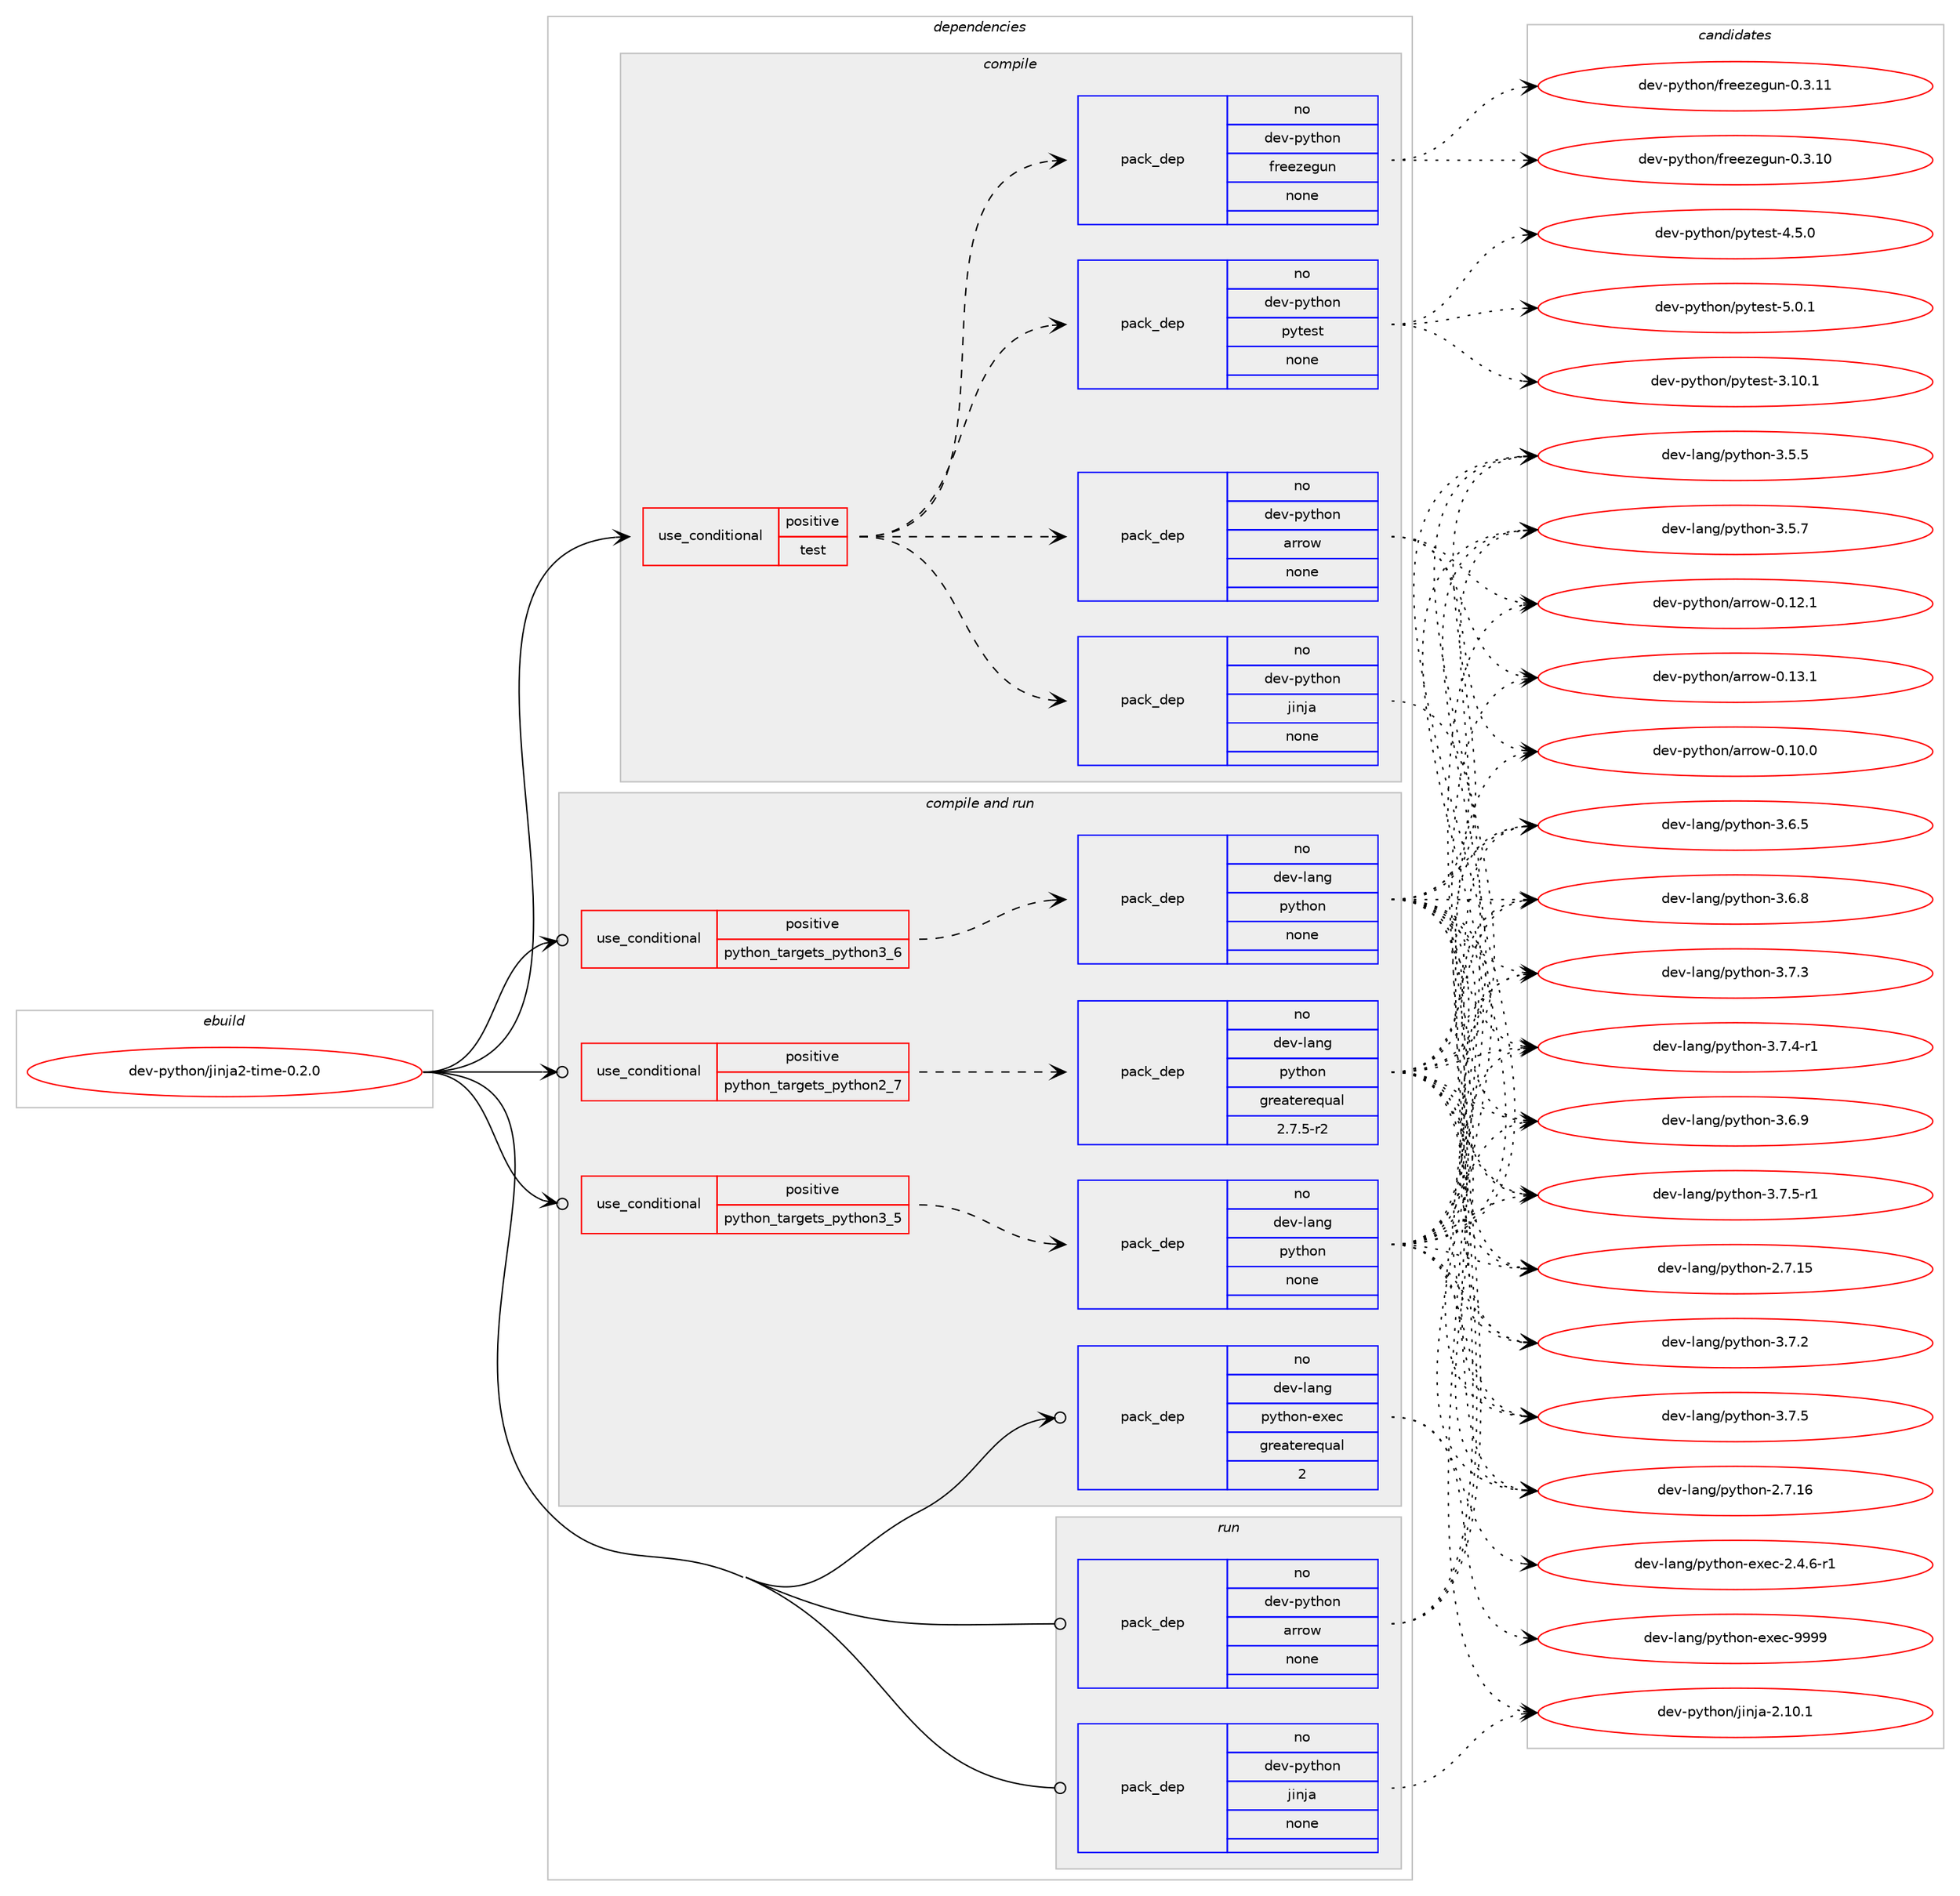 digraph prolog {

# *************
# Graph options
# *************

newrank=true;
concentrate=true;
compound=true;
graph [rankdir=LR,fontname=Helvetica,fontsize=10,ranksep=1.5];#, ranksep=2.5, nodesep=0.2];
edge  [arrowhead=vee];
node  [fontname=Helvetica,fontsize=10];

# **********
# The ebuild
# **********

subgraph cluster_leftcol {
color=gray;
rank=same;
label=<<i>ebuild</i>>;
id [label="dev-python/jinja2-time-0.2.0", color=red, width=4, href="../dev-python/jinja2-time-0.2.0.svg"];
}

# ****************
# The dependencies
# ****************

subgraph cluster_midcol {
color=gray;
label=<<i>dependencies</i>>;
subgraph cluster_compile {
fillcolor="#eeeeee";
style=filled;
label=<<i>compile</i>>;
subgraph cond141389 {
dependency611104 [label=<<TABLE BORDER="0" CELLBORDER="1" CELLSPACING="0" CELLPADDING="4"><TR><TD ROWSPAN="3" CELLPADDING="10">use_conditional</TD></TR><TR><TD>positive</TD></TR><TR><TD>test</TD></TR></TABLE>>, shape=none, color=red];
subgraph pack457916 {
dependency611105 [label=<<TABLE BORDER="0" CELLBORDER="1" CELLSPACING="0" CELLPADDING="4" WIDTH="220"><TR><TD ROWSPAN="6" CELLPADDING="30">pack_dep</TD></TR><TR><TD WIDTH="110">no</TD></TR><TR><TD>dev-python</TD></TR><TR><TD>pytest</TD></TR><TR><TD>none</TD></TR><TR><TD></TD></TR></TABLE>>, shape=none, color=blue];
}
dependency611104:e -> dependency611105:w [weight=20,style="dashed",arrowhead="vee"];
subgraph pack457917 {
dependency611106 [label=<<TABLE BORDER="0" CELLBORDER="1" CELLSPACING="0" CELLPADDING="4" WIDTH="220"><TR><TD ROWSPAN="6" CELLPADDING="30">pack_dep</TD></TR><TR><TD WIDTH="110">no</TD></TR><TR><TD>dev-python</TD></TR><TR><TD>freezegun</TD></TR><TR><TD>none</TD></TR><TR><TD></TD></TR></TABLE>>, shape=none, color=blue];
}
dependency611104:e -> dependency611106:w [weight=20,style="dashed",arrowhead="vee"];
subgraph pack457918 {
dependency611107 [label=<<TABLE BORDER="0" CELLBORDER="1" CELLSPACING="0" CELLPADDING="4" WIDTH="220"><TR><TD ROWSPAN="6" CELLPADDING="30">pack_dep</TD></TR><TR><TD WIDTH="110">no</TD></TR><TR><TD>dev-python</TD></TR><TR><TD>arrow</TD></TR><TR><TD>none</TD></TR><TR><TD></TD></TR></TABLE>>, shape=none, color=blue];
}
dependency611104:e -> dependency611107:w [weight=20,style="dashed",arrowhead="vee"];
subgraph pack457919 {
dependency611108 [label=<<TABLE BORDER="0" CELLBORDER="1" CELLSPACING="0" CELLPADDING="4" WIDTH="220"><TR><TD ROWSPAN="6" CELLPADDING="30">pack_dep</TD></TR><TR><TD WIDTH="110">no</TD></TR><TR><TD>dev-python</TD></TR><TR><TD>jinja</TD></TR><TR><TD>none</TD></TR><TR><TD></TD></TR></TABLE>>, shape=none, color=blue];
}
dependency611104:e -> dependency611108:w [weight=20,style="dashed",arrowhead="vee"];
}
id:e -> dependency611104:w [weight=20,style="solid",arrowhead="vee"];
}
subgraph cluster_compileandrun {
fillcolor="#eeeeee";
style=filled;
label=<<i>compile and run</i>>;
subgraph cond141390 {
dependency611109 [label=<<TABLE BORDER="0" CELLBORDER="1" CELLSPACING="0" CELLPADDING="4"><TR><TD ROWSPAN="3" CELLPADDING="10">use_conditional</TD></TR><TR><TD>positive</TD></TR><TR><TD>python_targets_python2_7</TD></TR></TABLE>>, shape=none, color=red];
subgraph pack457920 {
dependency611110 [label=<<TABLE BORDER="0" CELLBORDER="1" CELLSPACING="0" CELLPADDING="4" WIDTH="220"><TR><TD ROWSPAN="6" CELLPADDING="30">pack_dep</TD></TR><TR><TD WIDTH="110">no</TD></TR><TR><TD>dev-lang</TD></TR><TR><TD>python</TD></TR><TR><TD>greaterequal</TD></TR><TR><TD>2.7.5-r2</TD></TR></TABLE>>, shape=none, color=blue];
}
dependency611109:e -> dependency611110:w [weight=20,style="dashed",arrowhead="vee"];
}
id:e -> dependency611109:w [weight=20,style="solid",arrowhead="odotvee"];
subgraph cond141391 {
dependency611111 [label=<<TABLE BORDER="0" CELLBORDER="1" CELLSPACING="0" CELLPADDING="4"><TR><TD ROWSPAN="3" CELLPADDING="10">use_conditional</TD></TR><TR><TD>positive</TD></TR><TR><TD>python_targets_python3_5</TD></TR></TABLE>>, shape=none, color=red];
subgraph pack457921 {
dependency611112 [label=<<TABLE BORDER="0" CELLBORDER="1" CELLSPACING="0" CELLPADDING="4" WIDTH="220"><TR><TD ROWSPAN="6" CELLPADDING="30">pack_dep</TD></TR><TR><TD WIDTH="110">no</TD></TR><TR><TD>dev-lang</TD></TR><TR><TD>python</TD></TR><TR><TD>none</TD></TR><TR><TD></TD></TR></TABLE>>, shape=none, color=blue];
}
dependency611111:e -> dependency611112:w [weight=20,style="dashed",arrowhead="vee"];
}
id:e -> dependency611111:w [weight=20,style="solid",arrowhead="odotvee"];
subgraph cond141392 {
dependency611113 [label=<<TABLE BORDER="0" CELLBORDER="1" CELLSPACING="0" CELLPADDING="4"><TR><TD ROWSPAN="3" CELLPADDING="10">use_conditional</TD></TR><TR><TD>positive</TD></TR><TR><TD>python_targets_python3_6</TD></TR></TABLE>>, shape=none, color=red];
subgraph pack457922 {
dependency611114 [label=<<TABLE BORDER="0" CELLBORDER="1" CELLSPACING="0" CELLPADDING="4" WIDTH="220"><TR><TD ROWSPAN="6" CELLPADDING="30">pack_dep</TD></TR><TR><TD WIDTH="110">no</TD></TR><TR><TD>dev-lang</TD></TR><TR><TD>python</TD></TR><TR><TD>none</TD></TR><TR><TD></TD></TR></TABLE>>, shape=none, color=blue];
}
dependency611113:e -> dependency611114:w [weight=20,style="dashed",arrowhead="vee"];
}
id:e -> dependency611113:w [weight=20,style="solid",arrowhead="odotvee"];
subgraph pack457923 {
dependency611115 [label=<<TABLE BORDER="0" CELLBORDER="1" CELLSPACING="0" CELLPADDING="4" WIDTH="220"><TR><TD ROWSPAN="6" CELLPADDING="30">pack_dep</TD></TR><TR><TD WIDTH="110">no</TD></TR><TR><TD>dev-lang</TD></TR><TR><TD>python-exec</TD></TR><TR><TD>greaterequal</TD></TR><TR><TD>2</TD></TR></TABLE>>, shape=none, color=blue];
}
id:e -> dependency611115:w [weight=20,style="solid",arrowhead="odotvee"];
}
subgraph cluster_run {
fillcolor="#eeeeee";
style=filled;
label=<<i>run</i>>;
subgraph pack457924 {
dependency611116 [label=<<TABLE BORDER="0" CELLBORDER="1" CELLSPACING="0" CELLPADDING="4" WIDTH="220"><TR><TD ROWSPAN="6" CELLPADDING="30">pack_dep</TD></TR><TR><TD WIDTH="110">no</TD></TR><TR><TD>dev-python</TD></TR><TR><TD>arrow</TD></TR><TR><TD>none</TD></TR><TR><TD></TD></TR></TABLE>>, shape=none, color=blue];
}
id:e -> dependency611116:w [weight=20,style="solid",arrowhead="odot"];
subgraph pack457925 {
dependency611117 [label=<<TABLE BORDER="0" CELLBORDER="1" CELLSPACING="0" CELLPADDING="4" WIDTH="220"><TR><TD ROWSPAN="6" CELLPADDING="30">pack_dep</TD></TR><TR><TD WIDTH="110">no</TD></TR><TR><TD>dev-python</TD></TR><TR><TD>jinja</TD></TR><TR><TD>none</TD></TR><TR><TD></TD></TR></TABLE>>, shape=none, color=blue];
}
id:e -> dependency611117:w [weight=20,style="solid",arrowhead="odot"];
}
}

# **************
# The candidates
# **************

subgraph cluster_choices {
rank=same;
color=gray;
label=<<i>candidates</i>>;

subgraph choice457916 {
color=black;
nodesep=1;
choice100101118451121211161041111104711212111610111511645514649484649 [label="dev-python/pytest-3.10.1", color=red, width=4,href="../dev-python/pytest-3.10.1.svg"];
choice1001011184511212111610411111047112121116101115116455246534648 [label="dev-python/pytest-4.5.0", color=red, width=4,href="../dev-python/pytest-4.5.0.svg"];
choice1001011184511212111610411111047112121116101115116455346484649 [label="dev-python/pytest-5.0.1", color=red, width=4,href="../dev-python/pytest-5.0.1.svg"];
dependency611105:e -> choice100101118451121211161041111104711212111610111511645514649484649:w [style=dotted,weight="100"];
dependency611105:e -> choice1001011184511212111610411111047112121116101115116455246534648:w [style=dotted,weight="100"];
dependency611105:e -> choice1001011184511212111610411111047112121116101115116455346484649:w [style=dotted,weight="100"];
}
subgraph choice457917 {
color=black;
nodesep=1;
choice100101118451121211161041111104710211410110112210110311711045484651464948 [label="dev-python/freezegun-0.3.10", color=red, width=4,href="../dev-python/freezegun-0.3.10.svg"];
choice100101118451121211161041111104710211410110112210110311711045484651464949 [label="dev-python/freezegun-0.3.11", color=red, width=4,href="../dev-python/freezegun-0.3.11.svg"];
dependency611106:e -> choice100101118451121211161041111104710211410110112210110311711045484651464948:w [style=dotted,weight="100"];
dependency611106:e -> choice100101118451121211161041111104710211410110112210110311711045484651464949:w [style=dotted,weight="100"];
}
subgraph choice457918 {
color=black;
nodesep=1;
choice10010111845112121116104111110479711411411111945484649484648 [label="dev-python/arrow-0.10.0", color=red, width=4,href="../dev-python/arrow-0.10.0.svg"];
choice10010111845112121116104111110479711411411111945484649504649 [label="dev-python/arrow-0.12.1", color=red, width=4,href="../dev-python/arrow-0.12.1.svg"];
choice10010111845112121116104111110479711411411111945484649514649 [label="dev-python/arrow-0.13.1", color=red, width=4,href="../dev-python/arrow-0.13.1.svg"];
dependency611107:e -> choice10010111845112121116104111110479711411411111945484649484648:w [style=dotted,weight="100"];
dependency611107:e -> choice10010111845112121116104111110479711411411111945484649504649:w [style=dotted,weight="100"];
dependency611107:e -> choice10010111845112121116104111110479711411411111945484649514649:w [style=dotted,weight="100"];
}
subgraph choice457919 {
color=black;
nodesep=1;
choice10010111845112121116104111110471061051101069745504649484649 [label="dev-python/jinja-2.10.1", color=red, width=4,href="../dev-python/jinja-2.10.1.svg"];
dependency611108:e -> choice10010111845112121116104111110471061051101069745504649484649:w [style=dotted,weight="100"];
}
subgraph choice457920 {
color=black;
nodesep=1;
choice10010111845108971101034711212111610411111045504655464953 [label="dev-lang/python-2.7.15", color=red, width=4,href="../dev-lang/python-2.7.15.svg"];
choice10010111845108971101034711212111610411111045504655464954 [label="dev-lang/python-2.7.16", color=red, width=4,href="../dev-lang/python-2.7.16.svg"];
choice100101118451089711010347112121116104111110455146534653 [label="dev-lang/python-3.5.5", color=red, width=4,href="../dev-lang/python-3.5.5.svg"];
choice100101118451089711010347112121116104111110455146534655 [label="dev-lang/python-3.5.7", color=red, width=4,href="../dev-lang/python-3.5.7.svg"];
choice100101118451089711010347112121116104111110455146544653 [label="dev-lang/python-3.6.5", color=red, width=4,href="../dev-lang/python-3.6.5.svg"];
choice100101118451089711010347112121116104111110455146544656 [label="dev-lang/python-3.6.8", color=red, width=4,href="../dev-lang/python-3.6.8.svg"];
choice100101118451089711010347112121116104111110455146544657 [label="dev-lang/python-3.6.9", color=red, width=4,href="../dev-lang/python-3.6.9.svg"];
choice100101118451089711010347112121116104111110455146554650 [label="dev-lang/python-3.7.2", color=red, width=4,href="../dev-lang/python-3.7.2.svg"];
choice100101118451089711010347112121116104111110455146554651 [label="dev-lang/python-3.7.3", color=red, width=4,href="../dev-lang/python-3.7.3.svg"];
choice1001011184510897110103471121211161041111104551465546524511449 [label="dev-lang/python-3.7.4-r1", color=red, width=4,href="../dev-lang/python-3.7.4-r1.svg"];
choice100101118451089711010347112121116104111110455146554653 [label="dev-lang/python-3.7.5", color=red, width=4,href="../dev-lang/python-3.7.5.svg"];
choice1001011184510897110103471121211161041111104551465546534511449 [label="dev-lang/python-3.7.5-r1", color=red, width=4,href="../dev-lang/python-3.7.5-r1.svg"];
dependency611110:e -> choice10010111845108971101034711212111610411111045504655464953:w [style=dotted,weight="100"];
dependency611110:e -> choice10010111845108971101034711212111610411111045504655464954:w [style=dotted,weight="100"];
dependency611110:e -> choice100101118451089711010347112121116104111110455146534653:w [style=dotted,weight="100"];
dependency611110:e -> choice100101118451089711010347112121116104111110455146534655:w [style=dotted,weight="100"];
dependency611110:e -> choice100101118451089711010347112121116104111110455146544653:w [style=dotted,weight="100"];
dependency611110:e -> choice100101118451089711010347112121116104111110455146544656:w [style=dotted,weight="100"];
dependency611110:e -> choice100101118451089711010347112121116104111110455146544657:w [style=dotted,weight="100"];
dependency611110:e -> choice100101118451089711010347112121116104111110455146554650:w [style=dotted,weight="100"];
dependency611110:e -> choice100101118451089711010347112121116104111110455146554651:w [style=dotted,weight="100"];
dependency611110:e -> choice1001011184510897110103471121211161041111104551465546524511449:w [style=dotted,weight="100"];
dependency611110:e -> choice100101118451089711010347112121116104111110455146554653:w [style=dotted,weight="100"];
dependency611110:e -> choice1001011184510897110103471121211161041111104551465546534511449:w [style=dotted,weight="100"];
}
subgraph choice457921 {
color=black;
nodesep=1;
choice10010111845108971101034711212111610411111045504655464953 [label="dev-lang/python-2.7.15", color=red, width=4,href="../dev-lang/python-2.7.15.svg"];
choice10010111845108971101034711212111610411111045504655464954 [label="dev-lang/python-2.7.16", color=red, width=4,href="../dev-lang/python-2.7.16.svg"];
choice100101118451089711010347112121116104111110455146534653 [label="dev-lang/python-3.5.5", color=red, width=4,href="../dev-lang/python-3.5.5.svg"];
choice100101118451089711010347112121116104111110455146534655 [label="dev-lang/python-3.5.7", color=red, width=4,href="../dev-lang/python-3.5.7.svg"];
choice100101118451089711010347112121116104111110455146544653 [label="dev-lang/python-3.6.5", color=red, width=4,href="../dev-lang/python-3.6.5.svg"];
choice100101118451089711010347112121116104111110455146544656 [label="dev-lang/python-3.6.8", color=red, width=4,href="../dev-lang/python-3.6.8.svg"];
choice100101118451089711010347112121116104111110455146544657 [label="dev-lang/python-3.6.9", color=red, width=4,href="../dev-lang/python-3.6.9.svg"];
choice100101118451089711010347112121116104111110455146554650 [label="dev-lang/python-3.7.2", color=red, width=4,href="../dev-lang/python-3.7.2.svg"];
choice100101118451089711010347112121116104111110455146554651 [label="dev-lang/python-3.7.3", color=red, width=4,href="../dev-lang/python-3.7.3.svg"];
choice1001011184510897110103471121211161041111104551465546524511449 [label="dev-lang/python-3.7.4-r1", color=red, width=4,href="../dev-lang/python-3.7.4-r1.svg"];
choice100101118451089711010347112121116104111110455146554653 [label="dev-lang/python-3.7.5", color=red, width=4,href="../dev-lang/python-3.7.5.svg"];
choice1001011184510897110103471121211161041111104551465546534511449 [label="dev-lang/python-3.7.5-r1", color=red, width=4,href="../dev-lang/python-3.7.5-r1.svg"];
dependency611112:e -> choice10010111845108971101034711212111610411111045504655464953:w [style=dotted,weight="100"];
dependency611112:e -> choice10010111845108971101034711212111610411111045504655464954:w [style=dotted,weight="100"];
dependency611112:e -> choice100101118451089711010347112121116104111110455146534653:w [style=dotted,weight="100"];
dependency611112:e -> choice100101118451089711010347112121116104111110455146534655:w [style=dotted,weight="100"];
dependency611112:e -> choice100101118451089711010347112121116104111110455146544653:w [style=dotted,weight="100"];
dependency611112:e -> choice100101118451089711010347112121116104111110455146544656:w [style=dotted,weight="100"];
dependency611112:e -> choice100101118451089711010347112121116104111110455146544657:w [style=dotted,weight="100"];
dependency611112:e -> choice100101118451089711010347112121116104111110455146554650:w [style=dotted,weight="100"];
dependency611112:e -> choice100101118451089711010347112121116104111110455146554651:w [style=dotted,weight="100"];
dependency611112:e -> choice1001011184510897110103471121211161041111104551465546524511449:w [style=dotted,weight="100"];
dependency611112:e -> choice100101118451089711010347112121116104111110455146554653:w [style=dotted,weight="100"];
dependency611112:e -> choice1001011184510897110103471121211161041111104551465546534511449:w [style=dotted,weight="100"];
}
subgraph choice457922 {
color=black;
nodesep=1;
choice10010111845108971101034711212111610411111045504655464953 [label="dev-lang/python-2.7.15", color=red, width=4,href="../dev-lang/python-2.7.15.svg"];
choice10010111845108971101034711212111610411111045504655464954 [label="dev-lang/python-2.7.16", color=red, width=4,href="../dev-lang/python-2.7.16.svg"];
choice100101118451089711010347112121116104111110455146534653 [label="dev-lang/python-3.5.5", color=red, width=4,href="../dev-lang/python-3.5.5.svg"];
choice100101118451089711010347112121116104111110455146534655 [label="dev-lang/python-3.5.7", color=red, width=4,href="../dev-lang/python-3.5.7.svg"];
choice100101118451089711010347112121116104111110455146544653 [label="dev-lang/python-3.6.5", color=red, width=4,href="../dev-lang/python-3.6.5.svg"];
choice100101118451089711010347112121116104111110455146544656 [label="dev-lang/python-3.6.8", color=red, width=4,href="../dev-lang/python-3.6.8.svg"];
choice100101118451089711010347112121116104111110455146544657 [label="dev-lang/python-3.6.9", color=red, width=4,href="../dev-lang/python-3.6.9.svg"];
choice100101118451089711010347112121116104111110455146554650 [label="dev-lang/python-3.7.2", color=red, width=4,href="../dev-lang/python-3.7.2.svg"];
choice100101118451089711010347112121116104111110455146554651 [label="dev-lang/python-3.7.3", color=red, width=4,href="../dev-lang/python-3.7.3.svg"];
choice1001011184510897110103471121211161041111104551465546524511449 [label="dev-lang/python-3.7.4-r1", color=red, width=4,href="../dev-lang/python-3.7.4-r1.svg"];
choice100101118451089711010347112121116104111110455146554653 [label="dev-lang/python-3.7.5", color=red, width=4,href="../dev-lang/python-3.7.5.svg"];
choice1001011184510897110103471121211161041111104551465546534511449 [label="dev-lang/python-3.7.5-r1", color=red, width=4,href="../dev-lang/python-3.7.5-r1.svg"];
dependency611114:e -> choice10010111845108971101034711212111610411111045504655464953:w [style=dotted,weight="100"];
dependency611114:e -> choice10010111845108971101034711212111610411111045504655464954:w [style=dotted,weight="100"];
dependency611114:e -> choice100101118451089711010347112121116104111110455146534653:w [style=dotted,weight="100"];
dependency611114:e -> choice100101118451089711010347112121116104111110455146534655:w [style=dotted,weight="100"];
dependency611114:e -> choice100101118451089711010347112121116104111110455146544653:w [style=dotted,weight="100"];
dependency611114:e -> choice100101118451089711010347112121116104111110455146544656:w [style=dotted,weight="100"];
dependency611114:e -> choice100101118451089711010347112121116104111110455146544657:w [style=dotted,weight="100"];
dependency611114:e -> choice100101118451089711010347112121116104111110455146554650:w [style=dotted,weight="100"];
dependency611114:e -> choice100101118451089711010347112121116104111110455146554651:w [style=dotted,weight="100"];
dependency611114:e -> choice1001011184510897110103471121211161041111104551465546524511449:w [style=dotted,weight="100"];
dependency611114:e -> choice100101118451089711010347112121116104111110455146554653:w [style=dotted,weight="100"];
dependency611114:e -> choice1001011184510897110103471121211161041111104551465546534511449:w [style=dotted,weight="100"];
}
subgraph choice457923 {
color=black;
nodesep=1;
choice10010111845108971101034711212111610411111045101120101994550465246544511449 [label="dev-lang/python-exec-2.4.6-r1", color=red, width=4,href="../dev-lang/python-exec-2.4.6-r1.svg"];
choice10010111845108971101034711212111610411111045101120101994557575757 [label="dev-lang/python-exec-9999", color=red, width=4,href="../dev-lang/python-exec-9999.svg"];
dependency611115:e -> choice10010111845108971101034711212111610411111045101120101994550465246544511449:w [style=dotted,weight="100"];
dependency611115:e -> choice10010111845108971101034711212111610411111045101120101994557575757:w [style=dotted,weight="100"];
}
subgraph choice457924 {
color=black;
nodesep=1;
choice10010111845112121116104111110479711411411111945484649484648 [label="dev-python/arrow-0.10.0", color=red, width=4,href="../dev-python/arrow-0.10.0.svg"];
choice10010111845112121116104111110479711411411111945484649504649 [label="dev-python/arrow-0.12.1", color=red, width=4,href="../dev-python/arrow-0.12.1.svg"];
choice10010111845112121116104111110479711411411111945484649514649 [label="dev-python/arrow-0.13.1", color=red, width=4,href="../dev-python/arrow-0.13.1.svg"];
dependency611116:e -> choice10010111845112121116104111110479711411411111945484649484648:w [style=dotted,weight="100"];
dependency611116:e -> choice10010111845112121116104111110479711411411111945484649504649:w [style=dotted,weight="100"];
dependency611116:e -> choice10010111845112121116104111110479711411411111945484649514649:w [style=dotted,weight="100"];
}
subgraph choice457925 {
color=black;
nodesep=1;
choice10010111845112121116104111110471061051101069745504649484649 [label="dev-python/jinja-2.10.1", color=red, width=4,href="../dev-python/jinja-2.10.1.svg"];
dependency611117:e -> choice10010111845112121116104111110471061051101069745504649484649:w [style=dotted,weight="100"];
}
}

}
